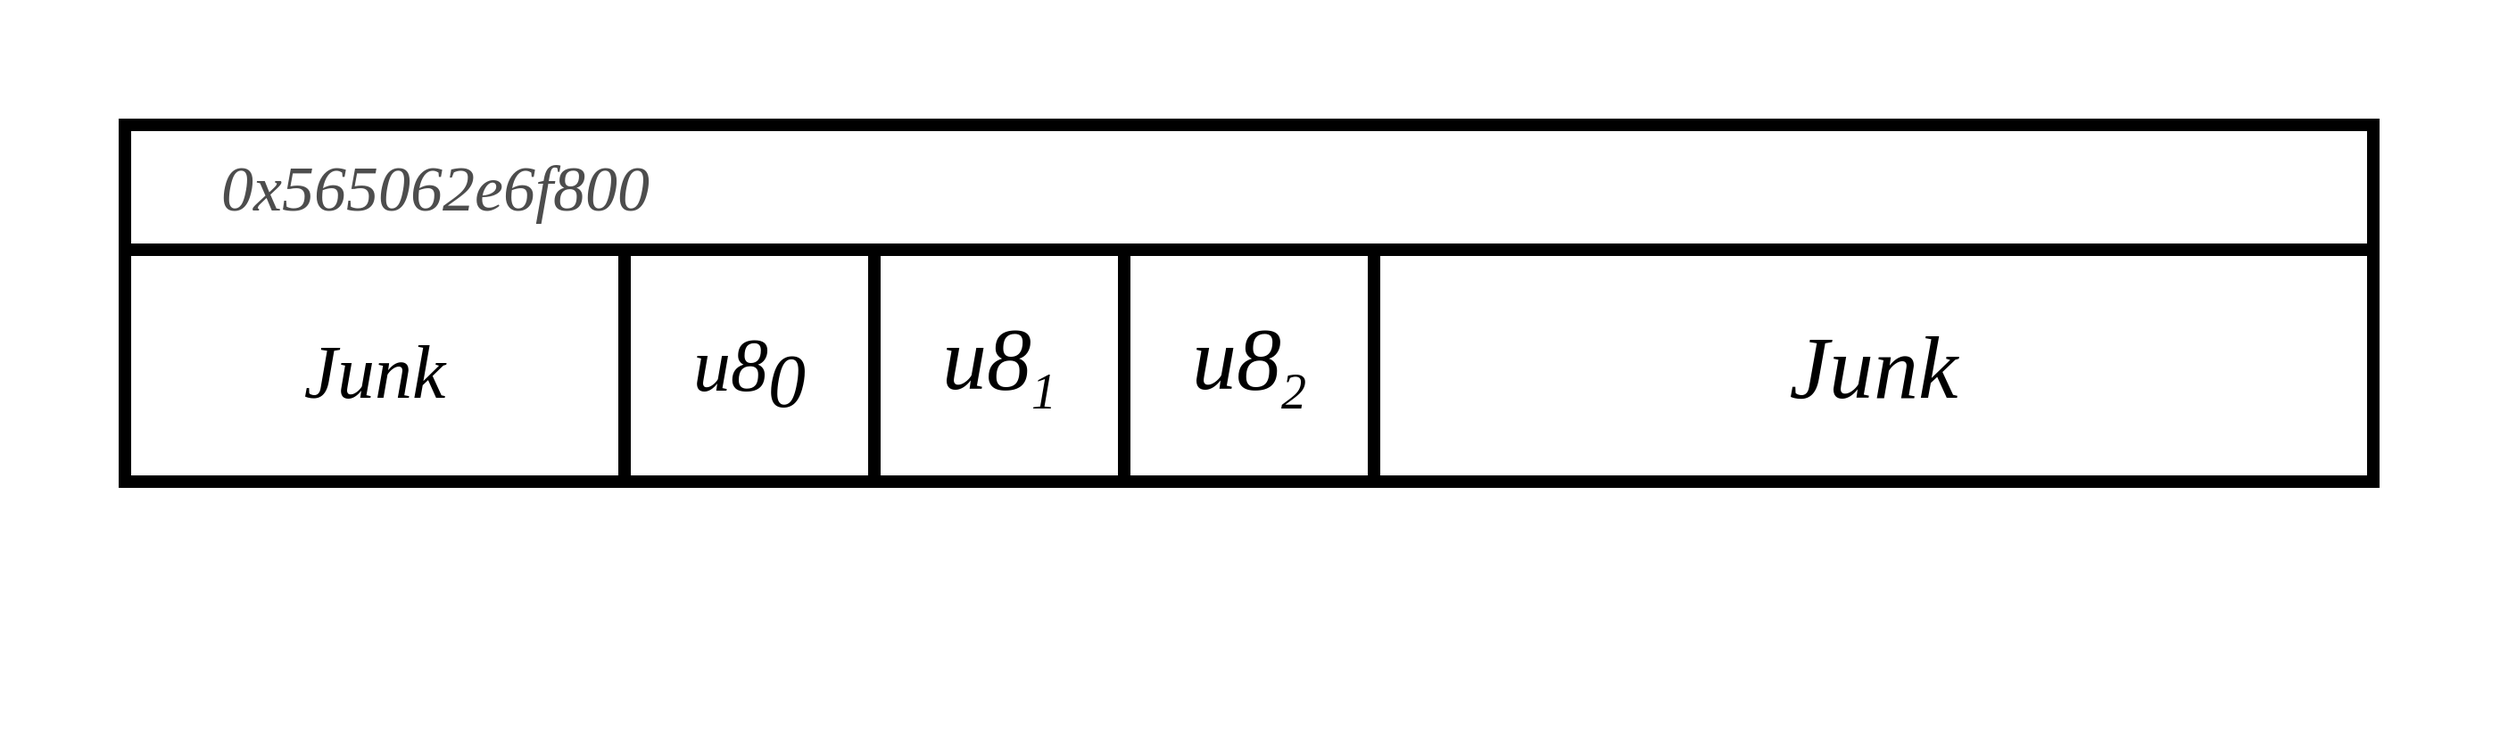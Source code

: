 <mxfile>
    <diagram id="Bm_NROk_n1h4VpcRFhIP" name="Page-4">
        <mxGraphModel dx="290" dy="650" grid="1" gridSize="35" guides="1" tooltips="1" connect="1" arrows="1" fold="1" page="1" pageScale="1" pageWidth="1540" pageHeight="560" background="#ffffff" math="0" shadow="0">
            <root>
                <mxCell id="0"/>
                <mxCell id="1" parent="0"/>
                <mxCell id="zDZjhmhKJS13hVG0JkSY-2" value="" style="shape=ext;double=1;rounded=0;whiteSpace=wrap;html=1;strokeColor=none;strokeWidth=2;fontFamily=Times New Roman;fontSize=48;fontColor=#000000;fillColor=#FFFFFF;labelBackgroundColor=none;" parent="1" vertex="1">
                    <mxGeometry x="70" y="70" width="1400" height="420" as="geometry"/>
                </mxCell>
                <mxCell id="t-RwPJ92_6B9RnDNpI1z-7" value="&lt;div style=&quot;line-height: 100%;&quot;&gt;&lt;i style=&quot;font-weight: normal; color: rgb(77, 77, 77); background-color: initial;&quot;&gt;&lt;font style=&quot;font-size: 36px;&quot;&gt;&amp;nbsp; &amp;nbsp; &amp;nbsp; 0x565062e6f800&lt;/font&gt;&lt;/i&gt;&lt;/div&gt;" style="shape=table;startSize=70;container=1;collapsible=0;childLayout=tableLayout;fontStyle=1;align=left;rounded=0;strokeColor=#000000;strokeWidth=7;fontFamily=Times New Roman;fontSize=12;fontColor=#000000;fillColor=#FFFFFF;html=1;spacing=0;spacingTop=8;" parent="1" vertex="1">
                    <mxGeometry x="140" y="140" width="1260" height="200" as="geometry"/>
                </mxCell>
                <mxCell id="t-RwPJ92_6B9RnDNpI1z-8" value="" style="shape=tableRow;horizontal=0;startSize=0;swimlaneHead=0;swimlaneBody=0;top=0;left=0;bottom=0;right=0;collapsible=0;dropTarget=0;fillColor=none;points=[[0,0.5],[1,0.5]];portConstraint=eastwest;rounded=0;strokeColor=#000000;strokeWidth=2;fontFamily=Times New Roman;fontSize=12;fontColor=#000000;html=1;" parent="t-RwPJ92_6B9RnDNpI1z-7" vertex="1">
                    <mxGeometry y="70" width="1260" height="130" as="geometry"/>
                </mxCell>
                <mxCell id="t-RwPJ92_6B9RnDNpI1z-9" value="&lt;i style=&quot;&quot;&gt;&lt;font style=&quot;font-size: 42px;&quot;&gt;Junk&lt;/font&gt;&lt;/i&gt;" style="shape=partialRectangle;html=1;whiteSpace=wrap;connectable=0;fillColor=none;top=0;left=0;bottom=0;right=0;overflow=visible;rounded=0;strokeColor=#000000;strokeWidth=2;fontFamily=Times New Roman;fontSize=50;fontColor=#000000;" parent="t-RwPJ92_6B9RnDNpI1z-8" vertex="1">
                    <mxGeometry width="280" height="130" as="geometry">
                        <mxRectangle width="280" height="130" as="alternateBounds"/>
                    </mxGeometry>
                </mxCell>
                <mxCell id="t-RwPJ92_6B9RnDNpI1z-10" value="&lt;i style=&quot;font-size: 42px;&quot;&gt;&lt;font style=&quot;font-size: 42px;&quot;&gt;&lt;span style=&quot;&quot;&gt;u8&lt;/span&gt;&lt;sub style=&quot;&quot;&gt;&lt;font style=&quot;font-size: 42px;&quot;&gt;0&lt;/font&gt;&lt;/sub&gt;&lt;/font&gt;&lt;/i&gt;" style="shape=partialRectangle;html=1;whiteSpace=wrap;connectable=0;fillColor=none;top=0;left=0;bottom=0;right=0;overflow=hidden;rounded=0;strokeColor=#000000;strokeWidth=2;fontFamily=Times New Roman;fontSize=50;fontColor=#000000;" parent="t-RwPJ92_6B9RnDNpI1z-8" vertex="1">
                    <mxGeometry x="280" width="140" height="130" as="geometry">
                        <mxRectangle width="140" height="130" as="alternateBounds"/>
                    </mxGeometry>
                </mxCell>
                <object label="&lt;i style=&quot;font-size: 50px;&quot;&gt;u8&lt;/i&gt;&lt;i style=&quot;&quot;&gt;&lt;sub style=&quot;&quot;&gt;&lt;font style=&quot;font-size: 28px;&quot;&gt;1&lt;/font&gt;&lt;/sub&gt;&lt;/i&gt;" id="t-RwPJ92_6B9RnDNpI1z-11">
                    <mxCell style="shape=partialRectangle;html=1;whiteSpace=wrap;connectable=0;fillColor=none;top=0;left=0;bottom=0;right=0;overflow=hidden;rounded=0;strokeColor=#000000;strokeWidth=2;fontFamily=Times New Roman;fontSize=50;fontColor=#000000;metaEdit=0;container=0;" parent="t-RwPJ92_6B9RnDNpI1z-8" vertex="1">
                        <mxGeometry x="420" width="140" height="130" as="geometry">
                            <mxRectangle width="140" height="130" as="alternateBounds"/>
                        </mxGeometry>
                    </mxCell>
                </object>
                <mxCell id="t-RwPJ92_6B9RnDNpI1z-12" value="&lt;i style=&quot;&quot;&gt;&lt;span style=&quot;font-size: 50px;&quot;&gt;u8&lt;/span&gt;&lt;sub style=&quot;&quot;&gt;&lt;font style=&quot;font-size: 28px;&quot;&gt;2&lt;/font&gt;&lt;/sub&gt;&lt;/i&gt;" style="shape=partialRectangle;html=1;whiteSpace=wrap;connectable=0;fillColor=none;top=0;left=0;bottom=0;right=0;overflow=visible;rounded=0;strokeColor=#000000;strokeWidth=2;fontFamily=Times New Roman;fontSize=50;fontColor=#000000;metaEdit=0;" parent="t-RwPJ92_6B9RnDNpI1z-8" vertex="1">
                    <mxGeometry x="560" width="140" height="130" as="geometry">
                        <mxRectangle width="140" height="130" as="alternateBounds"/>
                    </mxGeometry>
                </mxCell>
                <mxCell id="zDZjhmhKJS13hVG0JkSY-1" value="&lt;i style=&quot;font-size: 50px;&quot;&gt;Junk&lt;/i&gt;" style="shape=partialRectangle;html=1;whiteSpace=wrap;connectable=0;fillColor=none;top=0;left=0;bottom=0;right=0;overflow=width;rounded=0;strokeColor=#000000;strokeWidth=2;fontFamily=Times New Roman;fontSize=50;fontColor=#000000;metaEdit=0;" parent="t-RwPJ92_6B9RnDNpI1z-8" vertex="1">
                    <mxGeometry x="700" width="560" height="130" as="geometry">
                        <mxRectangle width="560" height="130" as="alternateBounds"/>
                    </mxGeometry>
                </mxCell>
            </root>
        </mxGraphModel>
    </diagram>
    <diagram id="l4dI5HHFgI8fvwGsgKrd" name="Page-2">
        <mxGraphModel dx="1420" dy="2029" grid="1" gridSize="10" guides="1" tooltips="1" connect="0" arrows="1" fold="1" page="1" pageScale="1" pageWidth="1200" pageHeight="600" background="#ffffff" math="0" shadow="0">
            <root>
                <mxCell id="0"/>
                <mxCell id="1" parent="0"/>
                <mxCell id="snHU3onCl2AF6dF9s7bu-10" value="" style="rounded=0;whiteSpace=wrap;html=1;strokeColor=none;strokeWidth=2;fontFamily=Helvetica;fontSize=30;fontColor=#000000;fillColor=#FFFFFF;" vertex="1" parent="1">
                    <mxGeometry x="50" y="-575" width="1100" height="550" as="geometry"/>
                </mxCell>
                <mxCell id="snHU3onCl2AF6dF9s7bu-1" value="" style="rounded=0;whiteSpace=wrap;html=1;strokeColor=#000000;strokeWidth=4;fontFamily=Times New Roman;fontSize=8;fontColor=#000000;fillColor=#FFFFFF;" vertex="1" parent="1">
                    <mxGeometry x="168.966" y="-460" width="620.69" height="68.984" as="geometry"/>
                </mxCell>
                <mxCell id="snHU3onCl2AF6dF9s7bu-2" value="" style="rounded=0;whiteSpace=wrap;html=1;strokeColor=#000000;strokeWidth=4;fontFamily=Times New Roman;fontSize=8;fontColor=#000000;fillColor=#FFFFFF;" vertex="1" parent="1">
                    <mxGeometry x="168.966" y="-184.064" width="620.69" height="68.984" as="geometry"/>
                </mxCell>
                <mxCell id="snHU3onCl2AF6dF9s7bu-3" value="`" style="rounded=0;whiteSpace=wrap;html=1;strokeColor=#666666;strokeWidth=6;fontFamily=Times New Roman;fontSize=8;fontColor=#000000;fillColor=none;" vertex="1" parent="1">
                    <mxGeometry x="100" y="-460" width="758.621" height="344.92" as="geometry"/>
                </mxCell>
                <mxCell id="snHU3onCl2AF6dF9s7bu-4" value="&lt;font color=&quot;#999999&quot; style=&quot;font-size: 30px;&quot;&gt;Evicted Bytes:11010101101001010100001011...&lt;/font&gt;" style="rounded=0;whiteSpace=wrap;html=1;strokeColor=#000000;strokeWidth=4;fontFamily=Times New Roman;fontSize=8;fontColor=#000000;fillColor=#FFFFFF;dashed=1;opacity=50;" vertex="1" parent="1">
                    <mxGeometry x="168.966" y="-356.524" width="620.69" height="137.968" as="geometry"/>
                </mxCell>
                <mxCell id="snHU3onCl2AF6dF9s7bu-5" style="edgeStyle=none;shape=connector;rounded=1;html=1;exitX=1;exitY=1;exitDx=0;exitDy=0;entryX=1;entryY=1;entryDx=0;entryDy=0;labelBackgroundColor=default;strokeColor=#000000;fontFamily=Times New Roman;fontSize=8;fontColor=#000000;endArrow=classic;endFill=1;startSize=9;endSize=8;strokeWidth=4;" edge="1" parent="1" source="snHU3onCl2AF6dF9s7bu-8" target="snHU3onCl2AF6dF9s7bu-4">
                    <mxGeometry relative="1" as="geometry"/>
                </mxCell>
                <mxCell id="snHU3onCl2AF6dF9s7bu-6" style="edgeStyle=none;shape=connector;rounded=1;html=1;entryX=0;entryY=1;entryDx=0;entryDy=0;labelBackgroundColor=default;strokeColor=#000000;fontFamily=Times New Roman;fontSize=8;fontColor=#000000;endArrow=classic;endFill=1;startSize=9;endSize=8;strokeWidth=4;" edge="1" parent="1" source="snHU3onCl2AF6dF9s7bu-8" target="snHU3onCl2AF6dF9s7bu-4">
                    <mxGeometry relative="1" as="geometry"/>
                </mxCell>
                <mxCell id="snHU3onCl2AF6dF9s7bu-7" style="edgeStyle=none;shape=connector;rounded=1;html=1;exitX=0;exitY=0;exitDx=0;exitDy=0;entryX=0;entryY=0;entryDx=0;entryDy=0;labelBackgroundColor=default;strokeColor=#000000;fontFamily=Times New Roman;fontSize=8;fontColor=#000000;endArrow=classic;endFill=1;startSize=9;endSize=8;strokeWidth=4;" edge="1" parent="1" source="snHU3onCl2AF6dF9s7bu-8" target="snHU3onCl2AF6dF9s7bu-4">
                    <mxGeometry relative="1" as="geometry"/>
                </mxCell>
                <mxCell id="snHU3onCl2AF6dF9s7bu-8" value="&lt;font style=&quot;font-size: 30px;&quot;&gt;&lt;font style=&quot;font-size: 30px;&quot;&gt;New Bytes: 10010101101101010011010101011.&lt;/font&gt;..&lt;/font&gt;" style="rounded=0;whiteSpace=wrap;html=1;strokeColor=#000000;strokeWidth=8;fontFamily=Times New Roman;fontSize=8;fontColor=#000000;fillColor=#FFFFFF;" vertex="1" parent="1">
                    <mxGeometry x="479.31" y="-425.508" width="620.69" height="137.968" as="geometry"/>
                </mxCell>
            </root>
        </mxGraphModel>
    </diagram>
    <diagram id="QnjCxXwogCqr9ksIJFGe" name="Page-1">
        <mxGraphModel grid="0" page="1" gridSize="10" guides="1" tooltips="1" connect="1" arrows="1" fold="1" pageScale="1" pageWidth="1100" pageHeight="850" background="#ffffff" math="0" shadow="0">
            <root>
                <mxCell id="0"/>
                <mxCell id="1" parent="0"/>
                <mxCell id="hB9CigN3_7l0mtME7oPs-146" value="" style="rounded=0;whiteSpace=wrap;html=1;fillColor=#FFFFFF;strokeWidth=1;strokeColor=none;fontFamily=Times New Roman;" vertex="1" parent="1">
                    <mxGeometry x="144" y="90" width="396" height="220" as="geometry"/>
                </mxCell>
                <mxCell id="135" value="" style="rounded=0;whiteSpace=wrap;html=1;strokeColor=#000000;strokeWidth=1;fontFamily=Times New Roman;fontSize=8;fontColor=#000000;fillColor=#FFFFFF;" vertex="1" parent="1">
                    <mxGeometry x="770" y="170" width="180" height="20" as="geometry"/>
                </mxCell>
                <mxCell id="137" value="" style="rounded=0;whiteSpace=wrap;html=1;strokeColor=#000000;strokeWidth=1;fontFamily=Times New Roman;fontSize=8;fontColor=#000000;fillColor=#FFFFFF;" vertex="1" parent="1">
                    <mxGeometry x="770" y="250" width="180" height="20" as="geometry"/>
                </mxCell>
                <mxCell id="134" value="`" style="rounded=0;whiteSpace=wrap;html=1;strokeColor=#666666;strokeWidth=3;fontFamily=Times New Roman;fontSize=8;fontColor=#000000;fillColor=none;" vertex="1" parent="1">
                    <mxGeometry x="750" y="170" width="220" height="100" as="geometry"/>
                </mxCell>
                <mxCell id="11" value="" style="rounded=0;whiteSpace=wrap;html=1;fillColor=#FFFFFF;strokeWidth=2;strokeColor=#000000;fontFamily=Times New Roman;" vertex="1" parent="1">
                    <mxGeometry x="190" y="110" width="310" height="180" as="geometry"/>
                </mxCell>
                <mxCell id="4" value="&lt;font color=&quot;#000000&quot;&gt;10010101101101010101010101011010101011011...&lt;/font&gt;" style="rounded=0;whiteSpace=wrap;html=1;fillColor=#FFFFFF;strokeWidth=1;strokeColor=#000000;fontFamily=Times New Roman;" vertex="1" parent="1">
                    <mxGeometry x="195" y="200" width="280" height="40" as="geometry"/>
                </mxCell>
                <mxCell id="7" value="" style="edgeStyle=none;html=1;fontColor=#000000;fontFamily=Times New Roman;" edge="1" parent="1" source="6" target="4">
                    <mxGeometry relative="1" as="geometry"/>
                </mxCell>
                <mxCell id="8" style="edgeStyle=none;html=1;fontColor=#000000;strokeColor=#000000;endArrow=baseDash;endFill=0;fontFamily=Times New Roman;" edge="1" parent="1" source="6">
                    <mxGeometry relative="1" as="geometry">
                        <mxPoint x="495" y="275" as="targetPoint"/>
                    </mxGeometry>
                </mxCell>
                <mxCell id="10" style="edgeStyle=none;shape=connector;rounded=1;html=1;labelBackgroundColor=default;strokeColor=#000000;fontFamily=Times New Roman;fontSize=12;fontColor=default;endArrow=baseDash;endFill=0;" edge="1" parent="1" source="6">
                    <mxGeometry relative="1" as="geometry">
                        <mxPoint x="215.0" y="275" as="targetPoint"/>
                    </mxGeometry>
                </mxCell>
                <mxCell id="6" value="&lt;font color=&quot;#000000&quot;&gt;64 Bytes&lt;br&gt;&lt;/font&gt;" style="text;html=1;strokeColor=none;fillColor=none;align=center;verticalAlign=middle;whiteSpace=wrap;rounded=0;strokeWidth=2;fontFamily=Times New Roman;" vertex="1" parent="1">
                    <mxGeometry x="322.5" y="260" width="65" height="30" as="geometry"/>
                </mxCell>
                <mxCell id="12" value="&lt;font color=&quot;#000000&quot;&gt;10010101101101010101010101011010101011011...&lt;/font&gt;" style="rounded=0;whiteSpace=wrap;html=1;fillColor=#FFFFFF;strokeWidth=1;strokeColor=#000000;fontFamily=Times New Roman;" vertex="1" parent="1">
                    <mxGeometry x="205" y="210" width="280" height="40" as="geometry"/>
                </mxCell>
                <mxCell id="13" value="&lt;font color=&quot;#000000&quot;&gt;10010101101101010101010101011010101011011...&lt;/font&gt;" style="rounded=0;whiteSpace=wrap;html=1;fillColor=#FFFFFF;strokeWidth=2;strokeColor=#000000;fontFamily=Times New Roman;" vertex="1" parent="1">
                    <mxGeometry x="215" y="220" width="280" height="40" as="geometry"/>
                </mxCell>
                <mxCell id="14" value="&lt;font color=&quot;#000000&quot;&gt;10010101101101010101010101011010101011011...&lt;/font&gt;" style="rounded=0;whiteSpace=wrap;html=1;fillColor=#FFFFFF;strokeWidth=1;strokeColor=#000000;fontFamily=Times New Roman;" vertex="1" parent="1">
                    <mxGeometry x="195" y="155" width="280" height="40" as="geometry"/>
                </mxCell>
                <mxCell id="15" value="&lt;font color=&quot;#000000&quot;&gt;10010101101101010101010101011010101011011...&lt;/font&gt;" style="rounded=0;whiteSpace=wrap;html=1;fillColor=#FFFFFF;strokeWidth=1;strokeColor=#000000;fontFamily=Times New Roman;" vertex="1" parent="1">
                    <mxGeometry x="205" y="165" width="280" height="40" as="geometry"/>
                </mxCell>
                <mxCell id="16" value="&lt;font color=&quot;#000000&quot;&gt;11010101101010101010111010101010100001011...&lt;/font&gt;" style="rounded=0;whiteSpace=wrap;html=1;fillColor=#FFFFFF;strokeWidth=2;strokeColor=#000000;fontFamily=Times New Roman;" vertex="1" parent="1">
                    <mxGeometry x="215" y="175" width="280" height="40" as="geometry"/>
                </mxCell>
                <mxCell id="20" value="&lt;font color=&quot;#000000&quot;&gt;10010101101101010101010101011010101011011...&lt;/font&gt;" style="rounded=0;whiteSpace=wrap;html=1;fillColor=#FFFFFF;strokeWidth=1;strokeColor=#000000;fontFamily=Times New Roman;" vertex="1" parent="1">
                    <mxGeometry x="195" y="112" width="280" height="40" as="geometry"/>
                </mxCell>
                <mxCell id="21" value="&lt;font color=&quot;#000000&quot;&gt;10010101101101010101010101011010101011011...&lt;/font&gt;" style="rounded=0;whiteSpace=wrap;html=1;fillColor=#FFFFFF;strokeWidth=1;strokeColor=#000000;fontFamily=Times New Roman;" vertex="1" parent="1">
                    <mxGeometry x="205" y="122" width="280" height="40" as="geometry"/>
                </mxCell>
                <mxCell id="22" value="&lt;font color=&quot;#000000&quot;&gt;10010101101101010101010101011010101011011...&lt;/font&gt;" style="rounded=0;whiteSpace=wrap;html=1;fillColor=#FFFFFF;strokeWidth=2;strokeColor=#000000;fontFamily=Times New Roman;" vertex="1" parent="1">
                    <mxGeometry x="215" y="132" width="280" height="40" as="geometry"/>
                </mxCell>
                <mxCell id="17" value="&lt;font size=&quot;1&quot; color=&quot;#000000&quot;&gt;&lt;span style=&quot;font-size: 14px;&quot;&gt;64KB Cache&amp;nbsp;&lt;/span&gt;&lt;/font&gt;" style="rounded=0;whiteSpace=wrap;html=1;fillColor=#FFFFFF;strokeWidth=1;strokeColor=none;fontFamily=Times New Roman;" vertex="1" parent="1">
                    <mxGeometry x="180" y="107" width="330" height="25" as="geometry"/>
                </mxCell>
                <mxCell id="18" value="" style="endArrow=none;html=1;rounded=1;labelBackgroundColor=default;strokeColor=#000000;fontFamily=Times New Roman;fontSize=12;fontColor=#000000;shape=connector;strokeWidth=2;endSize=8;startSize=9;targetPerimeterSpacing=7;sourcePerimeterSpacing=7;" edge="1" parent="1">
                    <mxGeometry width="50" height="50" relative="1" as="geometry">
                        <mxPoint x="190" y="133" as="sourcePoint"/>
                        <mxPoint x="500" y="133" as="targetPoint"/>
                    </mxGeometry>
                </mxCell>
                <mxCell id="31" style="edgeStyle=none;shape=connector;rounded=1;html=1;labelBackgroundColor=default;strokeColor=#000000;fontFamily=Times New Roman;fontSize=12;fontColor=#000000;endArrow=baseDash;endFill=0;startSize=9;endSize=8;" edge="1" parent="1" source="26">
                    <mxGeometry relative="1" as="geometry">
                        <mxPoint x="175" y="133" as="targetPoint"/>
                    </mxGeometry>
                </mxCell>
                <mxCell id="32" style="edgeStyle=none;shape=connector;rounded=1;html=1;labelBackgroundColor=default;strokeColor=#000000;fontFamily=Times New Roman;fontSize=12;fontColor=#000000;endArrow=baseDash;endFill=0;startSize=9;endSize=8;" edge="1" parent="1" source="26">
                    <mxGeometry relative="1" as="geometry">
                        <mxPoint x="174.5" y="290.0" as="targetPoint"/>
                    </mxGeometry>
                </mxCell>
                <mxCell id="26" value="&lt;font color=&quot;#000000&quot;&gt;1024 Cache Lines&lt;br&gt;&lt;/font&gt;" style="text;html=1;strokeColor=none;fillColor=none;align=center;verticalAlign=middle;whiteSpace=wrap;rounded=0;strokeWidth=2;rotation=-90;fontFamily=Times New Roman;" vertex="1" parent="1">
                    <mxGeometry x="123" y="196" width="103" height="30" as="geometry"/>
                </mxCell>
                <mxCell id="47" value="Cache Line" style="shape=table;startSize=30;container=1;collapsible=0;childLayout=tableLayout;fontStyle=1;align=center;rounded=0;strokeColor=#000000;strokeWidth=2;fontFamily=Times New Roman;fontSize=12;fontColor=#000000;fillColor=#FFFFFF;html=1;" vertex="1" parent="1">
                    <mxGeometry x="210" y="370" width="270" height="70" as="geometry"/>
                </mxCell>
                <mxCell id="48" value="" style="shape=tableRow;horizontal=0;startSize=0;swimlaneHead=0;swimlaneBody=0;top=0;left=0;bottom=0;right=0;collapsible=0;dropTarget=0;fillColor=none;points=[[0,0.5],[1,0.5]];portConstraint=eastwest;rounded=0;strokeColor=#000000;strokeWidth=2;fontFamily=Times New Roman;fontSize=12;fontColor=#000000;html=1;" vertex="1" parent="47">
                    <mxGeometry y="30" width="270" height="40" as="geometry"/>
                </mxCell>
                <mxCell id="49" value="&lt;i style=&quot;&quot;&gt;&lt;font style=&quot;font-size: 10px;&quot;&gt;u8&lt;/font&gt;&lt;span style=&quot;font-size: 8px;&quot;&gt;&lt;sub style=&quot;&quot;&gt;0&amp;nbsp;&lt;/sub&gt;&lt;/span&gt;&lt;/i&gt;" style="shape=partialRectangle;html=1;whiteSpace=wrap;connectable=0;fillColor=none;top=0;left=0;bottom=0;right=0;overflow=hidden;rounded=0;strokeColor=#000000;strokeWidth=2;fontFamily=Times New Roman;fontSize=10;fontColor=#000000;" vertex="1" parent="48">
                    <mxGeometry width="30" height="40" as="geometry">
                        <mxRectangle width="30" height="40" as="alternateBounds"/>
                    </mxGeometry>
                </mxCell>
                <mxCell id="50" value="&lt;i style=&quot;&quot;&gt;&lt;font style=&quot;font-size: 10px;&quot;&gt;u8&lt;/font&gt;&lt;sub style=&quot;font-size: 8px;&quot;&gt;1&amp;nbsp;&lt;/sub&gt;&lt;/i&gt;" style="shape=partialRectangle;html=1;whiteSpace=wrap;connectable=0;fillColor=none;top=0;left=0;bottom=0;right=0;overflow=hidden;rounded=0;strokeColor=#000000;strokeWidth=2;fontFamily=Times New Roman;fontSize=10;fontColor=#000000;" vertex="1" parent="48">
                    <mxGeometry x="30" width="30" height="40" as="geometry">
                        <mxRectangle width="30" height="40" as="alternateBounds"/>
                    </mxGeometry>
                </mxCell>
                <mxCell id="51" value="&lt;i&gt;u8&lt;sub&gt;&lt;font style=&quot;font-size: 8px;&quot;&gt;2&amp;nbsp;&lt;/font&gt;&lt;/sub&gt;&lt;/i&gt;" style="shape=partialRectangle;html=1;whiteSpace=wrap;connectable=0;fillColor=none;top=0;left=0;bottom=0;right=0;overflow=hidden;rounded=0;strokeColor=#000000;strokeWidth=2;fontFamily=Times New Roman;fontSize=10;fontColor=#000000;metaEdit=0;" vertex="1" parent="48">
                    <mxGeometry x="60" width="30" height="40" as="geometry">
                        <mxRectangle width="30" height="40" as="alternateBounds"/>
                    </mxGeometry>
                </mxCell>
                <mxCell id="60" value="..." style="shape=partialRectangle;html=1;whiteSpace=wrap;connectable=0;fillColor=none;top=0;left=0;bottom=0;right=0;overflow=hidden;rounded=0;strokeColor=#000000;strokeWidth=2;fontFamily=Times New Roman;fontSize=10;fontColor=#000000;metaEdit=0;" vertex="1" parent="48">
                    <mxGeometry x="90" width="90" height="40" as="geometry">
                        <mxRectangle width="90" height="40" as="alternateBounds"/>
                    </mxGeometry>
                </mxCell>
                <mxCell id="63" value="&lt;i&gt;u8&lt;sub&gt;&lt;font style=&quot;font-size: 8px;&quot;&gt;61&lt;/font&gt;&lt;/sub&gt;&lt;/i&gt;" style="shape=partialRectangle;html=1;whiteSpace=wrap;connectable=0;fillColor=none;top=0;left=0;bottom=0;right=0;overflow=hidden;rounded=0;strokeColor=#000000;strokeWidth=2;fontFamily=Times New Roman;fontSize=10;fontColor=#000000;metaEdit=0;" vertex="1" parent="48">
                    <mxGeometry x="180" width="30" height="40" as="geometry">
                        <mxRectangle width="30" height="40" as="alternateBounds"/>
                    </mxGeometry>
                </mxCell>
                <mxCell id="66" value="&lt;i&gt;u8&lt;sub&gt;&lt;font style=&quot;font-size: 8px;&quot;&gt;62&lt;/font&gt;&lt;/sub&gt;&lt;/i&gt;" style="shape=partialRectangle;html=1;whiteSpace=wrap;connectable=0;fillColor=none;top=0;left=0;bottom=0;right=0;overflow=hidden;rounded=0;strokeColor=#000000;strokeWidth=2;fontFamily=Times New Roman;fontSize=10;fontColor=#000000;metaEdit=0;" vertex="1" parent="48">
                    <mxGeometry x="210" width="30" height="40" as="geometry">
                        <mxRectangle width="30" height="40" as="alternateBounds"/>
                    </mxGeometry>
                </mxCell>
                <mxCell id="69" value="&lt;i&gt;u8&lt;sub&gt;&lt;font style=&quot;font-size: 8px;&quot;&gt;63&lt;/font&gt;&lt;/sub&gt;&lt;/i&gt;" style="shape=partialRectangle;html=1;whiteSpace=wrap;connectable=0;fillColor=none;top=0;left=0;bottom=0;right=0;overflow=hidden;rounded=0;strokeColor=#000000;strokeWidth=2;fontFamily=Times New Roman;fontSize=10;fontColor=#000000;metaEdit=0;" vertex="1" parent="48">
                    <mxGeometry x="240" width="30" height="40" as="geometry">
                        <mxRectangle width="30" height="40" as="alternateBounds"/>
                    </mxGeometry>
                </mxCell>
                <mxCell id="94" value="Cache Line" style="shape=table;startSize=30;container=1;collapsible=0;childLayout=tableLayout;fontStyle=1;align=center;rounded=0;strokeColor=#000000;strokeWidth=2;fontFamily=Times New Roman;fontSize=12;fontColor=#000000;fillColor=#FFFFFF;html=1;" vertex="1" parent="1">
                    <mxGeometry x="210" y="450" width="270" height="70" as="geometry"/>
                </mxCell>
                <mxCell id="95" value="" style="shape=tableRow;horizontal=0;startSize=0;swimlaneHead=0;swimlaneBody=0;top=0;left=0;bottom=0;right=0;collapsible=0;dropTarget=0;fillColor=none;points=[[0,0.5],[1,0.5]];portConstraint=eastwest;rounded=0;strokeColor=#000000;strokeWidth=2;fontFamily=Times New Roman;fontSize=12;fontColor=#000000;html=1;" vertex="1" parent="94">
                    <mxGeometry y="30" width="270" height="40" as="geometry"/>
                </mxCell>
                <mxCell id="96" value="&lt;i&gt;u8&lt;/i&gt;" style="shape=partialRectangle;html=1;whiteSpace=wrap;connectable=0;fillColor=none;top=0;left=0;bottom=0;right=0;overflow=hidden;rounded=0;strokeColor=#000000;strokeWidth=2;fontFamily=Times New Roman;fontSize=10;fontColor=#000000;" vertex="1" parent="95">
                    <mxGeometry width="30" height="40" as="geometry">
                        <mxRectangle width="30" height="40" as="alternateBounds"/>
                    </mxGeometry>
                </mxCell>
                <mxCell id="97" value="&lt;i style=&quot;&quot;&gt;&lt;font style=&quot;font-size: 10px;&quot;&gt;u8&lt;/font&gt;&lt;/i&gt;" style="shape=partialRectangle;html=1;whiteSpace=wrap;connectable=0;fillColor=none;top=0;left=0;bottom=0;right=0;overflow=hidden;rounded=0;strokeColor=#000000;strokeWidth=2;fontFamily=Times New Roman;fontSize=10;fontColor=#000000;" vertex="1" parent="95">
                    <mxGeometry x="30" width="30" height="40" as="geometry">
                        <mxRectangle width="30" height="40" as="alternateBounds"/>
                    </mxGeometry>
                </mxCell>
                <object label="u16" id="98">
                    <mxCell style="shape=partialRectangle;html=1;whiteSpace=wrap;connectable=0;fillColor=none;top=0;left=0;bottom=0;right=0;overflow=hidden;rounded=0;strokeColor=#000000;strokeWidth=2;fontFamily=Times New Roman;fontSize=10;fontColor=#000000;metaEdit=0;container=0;" vertex="1" parent="95">
                        <mxGeometry x="60" width="60" height="40" as="geometry">
                            <mxRectangle width="60" height="40" as="alternateBounds"/>
                        </mxGeometry>
                    </mxCell>
                </object>
                <mxCell id="99" value="Junk" style="shape=partialRectangle;html=1;whiteSpace=wrap;connectable=0;fillColor=none;top=0;left=0;bottom=0;right=0;overflow=hidden;rounded=0;strokeColor=#000000;strokeWidth=2;fontFamily=Times New Roman;fontSize=10;fontColor=#000000;metaEdit=0;" vertex="1" parent="95">
                    <mxGeometry x="120" width="150" height="40" as="geometry">
                        <mxRectangle width="150" height="40" as="alternateBounds"/>
                    </mxGeometry>
                </mxCell>
                <mxCell id="136" value="&lt;font color=&quot;#999999&quot; style=&quot;font-size: 8px;&quot;&gt;Evicted Bytes:11010101101001010100001011...&lt;/font&gt;" style="rounded=0;whiteSpace=wrap;html=1;strokeColor=#000000;strokeWidth=1;fontFamily=Times New Roman;fontSize=8;fontColor=#000000;fillColor=#FFFFFF;dashed=1;opacity=50;" vertex="1" parent="1">
                    <mxGeometry x="770" y="200" width="180" height="40" as="geometry"/>
                </mxCell>
                <mxCell id="146" style="edgeStyle=none;shape=connector;rounded=1;html=1;exitX=1;exitY=1;exitDx=0;exitDy=0;entryX=1;entryY=1;entryDx=0;entryDy=0;labelBackgroundColor=default;strokeColor=#000000;fontFamily=Times New Roman;fontSize=8;fontColor=#000000;endArrow=classic;endFill=1;startSize=9;endSize=8;strokeWidth=2;" edge="1" parent="1" source="138" target="136">
                    <mxGeometry relative="1" as="geometry"/>
                </mxCell>
                <mxCell id="139" style="edgeStyle=none;shape=connector;rounded=1;html=1;entryX=0;entryY=1;entryDx=0;entryDy=0;labelBackgroundColor=default;strokeColor=#000000;fontFamily=Times New Roman;fontSize=8;fontColor=#000000;endArrow=classic;endFill=1;startSize=9;endSize=8;strokeWidth=2;" edge="1" parent="1" source="138" target="136">
                    <mxGeometry relative="1" as="geometry"/>
                </mxCell>
                <mxCell id="140" style="edgeStyle=none;shape=connector;rounded=1;html=1;exitX=0;exitY=0;exitDx=0;exitDy=0;entryX=0;entryY=0;entryDx=0;entryDy=0;labelBackgroundColor=default;strokeColor=#000000;fontFamily=Times New Roman;fontSize=8;fontColor=#000000;endArrow=classic;endFill=1;startSize=9;endSize=8;strokeWidth=2;" edge="1" parent="1" source="138" target="136">
                    <mxGeometry relative="1" as="geometry"/>
                </mxCell>
                <mxCell id="138" value="&lt;font style=&quot;font-size: 8px;&quot;&gt;&lt;font style=&quot;font-size: 8px;&quot;&gt;New Bytes: 10010101101101010011010101011.&lt;/font&gt;..&lt;/font&gt;" style="rounded=0;whiteSpace=wrap;html=1;strokeColor=#000000;strokeWidth=3;fontFamily=Times New Roman;fontSize=8;fontColor=#000000;fillColor=#FFFFFF;" vertex="1" parent="1">
                    <mxGeometry x="860" y="180" width="180" height="40" as="geometry"/>
                </mxCell>
                <mxCell id="JQH4aRsgpqzWcCtsRt0n-146" value="Cache Line" style="shape=table;startSize=30;container=1;collapsible=0;childLayout=tableLayout;fontStyle=1;align=center;rounded=0;strokeColor=#000000;strokeWidth=2;fontFamily=Times New Roman;fontSize=12;fontColor=#000000;fillColor=#FFFFFF;html=1;" vertex="1" parent="1">
                    <mxGeometry x="210" y="526" width="270" height="70" as="geometry"/>
                </mxCell>
                <mxCell id="JQH4aRsgpqzWcCtsRt0n-147" value="" style="shape=tableRow;horizontal=0;startSize=0;swimlaneHead=0;swimlaneBody=0;top=0;left=0;bottom=0;right=0;collapsible=0;dropTarget=0;fillColor=none;points=[[0,0.5],[1,0.5]];portConstraint=eastwest;rounded=0;strokeColor=#000000;strokeWidth=2;fontFamily=Times New Roman;fontSize=12;fontColor=#000000;html=1;" vertex="1" parent="JQH4aRsgpqzWcCtsRt0n-146">
                    <mxGeometry y="30" width="270" height="40" as="geometry"/>
                </mxCell>
                <mxCell id="JQH4aRsgpqzWcCtsRt0n-148" value="&lt;i&gt;u8&lt;/i&gt;" style="shape=partialRectangle;html=1;whiteSpace=wrap;connectable=0;fillColor=none;top=0;left=0;bottom=0;right=0;overflow=hidden;rounded=0;strokeColor=#000000;strokeWidth=2;fontFamily=Times New Roman;fontSize=10;fontColor=#000000;" vertex="1" parent="JQH4aRsgpqzWcCtsRt0n-147">
                    <mxGeometry width="30" height="40" as="geometry">
                        <mxRectangle width="30" height="40" as="alternateBounds"/>
                    </mxGeometry>
                </mxCell>
                <mxCell id="JQH4aRsgpqzWcCtsRt0n-149" value="&lt;i style=&quot;&quot;&gt;&lt;font style=&quot;font-size: 10px;&quot;&gt;u8&lt;/font&gt;&lt;/i&gt;" style="shape=partialRectangle;html=1;whiteSpace=wrap;connectable=0;fillColor=none;top=0;left=0;bottom=0;right=0;overflow=hidden;rounded=0;strokeColor=#000000;strokeWidth=2;fontFamily=Times New Roman;fontSize=10;fontColor=#000000;" vertex="1" parent="JQH4aRsgpqzWcCtsRt0n-147">
                    <mxGeometry x="30" width="30" height="40" as="geometry">
                        <mxRectangle width="30" height="40" as="alternateBounds"/>
                    </mxGeometry>
                </mxCell>
                <object label="u16" id="JQH4aRsgpqzWcCtsRt0n-150">
                    <mxCell style="shape=partialRectangle;html=1;whiteSpace=wrap;connectable=0;fillColor=none;top=0;left=0;bottom=0;right=0;overflow=hidden;rounded=0;strokeColor=#000000;strokeWidth=2;fontFamily=Times New Roman;fontSize=10;fontColor=#000000;metaEdit=0;container=0;" vertex="1" parent="JQH4aRsgpqzWcCtsRt0n-147">
                        <mxGeometry x="60" width="60" height="40" as="geometry">
                            <mxRectangle width="60" height="40" as="alternateBounds"/>
                        </mxGeometry>
                    </mxCell>
                </object>
                <mxCell id="JQH4aRsgpqzWcCtsRt0n-151" value="Junk" style="shape=partialRectangle;html=1;whiteSpace=wrap;connectable=0;fillColor=none;top=0;left=0;bottom=0;right=0;overflow=hidden;rounded=0;strokeColor=#000000;strokeWidth=2;fontFamily=Times New Roman;fontSize=10;fontColor=#000000;metaEdit=0;" vertex="1" parent="JQH4aRsgpqzWcCtsRt0n-147">
                    <mxGeometry x="120" width="150" height="40" as="geometry">
                        <mxRectangle width="150" height="40" as="alternateBounds"/>
                    </mxGeometry>
                </mxCell>
            </root>
        </mxGraphModel>
    </diagram>
    <diagram id="yU-WzezjvICYiJ3aUXCU" name="Page-3">
        <mxGraphModel dx="1323" dy="526" grid="0" gridSize="10" guides="1" tooltips="1" connect="1" arrows="1" fold="1" page="1" pageScale="1" pageWidth="800" pageHeight="400" background="#ffffff" math="0" shadow="0">
            <root>
                <mxCell id="0"/>
                <mxCell id="1" parent="0"/>
                <mxCell id="83KAl1gWmFsHe2OmaOjt-5" value="" style="edgeStyle=none;html=1;labelBorderColor=default;strokeWidth=2;fontFamily=Helvetica;fontSize=21;fontColor=#000000;endSize=5;startSize=1;strokeColor=#000000;" edge="1" parent="1" source="83KAl1gWmFsHe2OmaOjt-3" target="83KAl1gWmFsHe2OmaOjt-4">
                    <mxGeometry relative="1" as="geometry"/>
                </mxCell>
                <mxCell id="83KAl1gWmFsHe2OmaOjt-3" value="&lt;p style=&quot;line-height: 100%;&quot;&gt;S3&lt;/p&gt;" style="rounded=0;whiteSpace=wrap;html=1;strokeColor=#000000;strokeWidth=2;fontSize=21;fontColor=#000000;fillColor=#FFFFFF;" vertex="1" parent="1">
                    <mxGeometry x="28" y="10" width="50" height="50" as="geometry"/>
                </mxCell>
                <mxCell id="83KAl1gWmFsHe2OmaOjt-7" value="" style="edgeStyle=none;html=1;labelBorderColor=default;strokeWidth=2;fontFamily=Helvetica;fontSize=21;fontColor=#000000;endSize=5;startSize=1;strokeColor=#000000;" edge="1" parent="1" source="83KAl1gWmFsHe2OmaOjt-4" target="83KAl1gWmFsHe2OmaOjt-6">
                    <mxGeometry relative="1" as="geometry"/>
                </mxCell>
                <mxCell id="83KAl1gWmFsHe2OmaOjt-4" value="&lt;p style=&quot;line-height: 100%;&quot;&gt;Kinesis&lt;/p&gt;" style="rounded=0;whiteSpace=wrap;html=1;strokeColor=#000000;strokeWidth=2;fontSize=21;fontColor=#000000;fillColor=#FFFFFF;" vertex="1" parent="1">
                    <mxGeometry x="158" y="10" width="100" height="50" as="geometry"/>
                </mxCell>
                <mxCell id="83KAl1gWmFsHe2OmaOjt-9" value="" style="edgeStyle=none;html=1;labelBorderColor=default;strokeWidth=2;fontFamily=Helvetica;fontSize=21;fontColor=#000000;endSize=5;startSize=1;strokeColor=#000000;" edge="1" parent="1" source="83KAl1gWmFsHe2OmaOjt-6" target="83KAl1gWmFsHe2OmaOjt-8">
                    <mxGeometry relative="1" as="geometry"/>
                </mxCell>
                <mxCell id="83KAl1gWmFsHe2OmaOjt-6" value="&lt;p style=&quot;line-height: 100%;&quot;&gt;S3&lt;/p&gt;" style="rounded=0;whiteSpace=wrap;html=1;strokeColor=#000000;strokeWidth=2;fontSize=21;fontColor=#000000;fillColor=#FFFFFF;" vertex="1" parent="1">
                    <mxGeometry x="338" y="10" width="100" height="50" as="geometry"/>
                </mxCell>
                <mxCell id="83KAl1gWmFsHe2OmaOjt-11" value="" style="edgeStyle=none;html=1;labelBorderColor=default;strokeColor=#000000;strokeWidth=2;fontFamily=Helvetica;fontSize=21;fontColor=#000000;startSize=1;endSize=5;" edge="1" parent="1" source="83KAl1gWmFsHe2OmaOjt-8" target="83KAl1gWmFsHe2OmaOjt-10">
                    <mxGeometry relative="1" as="geometry"/>
                </mxCell>
                <mxCell id="83KAl1gWmFsHe2OmaOjt-8" value="&lt;p style=&quot;line-height: 100%;&quot;&gt;Lambda&lt;/p&gt;" style="rounded=0;whiteSpace=wrap;html=1;strokeColor=#000000;strokeWidth=2;fontSize=21;fontColor=#000000;fillColor=#FFFFFF;" vertex="1" parent="1">
                    <mxGeometry x="518" y="10" width="100" height="50" as="geometry"/>
                </mxCell>
                <mxCell id="83KAl1gWmFsHe2OmaOjt-10" value="&lt;p style=&quot;line-height: 100%;&quot;&gt;SnowPipe&lt;/p&gt;" style="rounded=0;whiteSpace=wrap;html=1;strokeColor=#000000;strokeWidth=2;fontSize=21;fontColor=#000000;fillColor=#FFFFFF;" vertex="1" parent="1">
                    <mxGeometry x="698" y="10" width="100" height="50" as="geometry"/>
                </mxCell>
                <mxCell id="83KAl1gWmFsHe2OmaOjt-18" value="Files Dropped into S3" style="text;html=1;strokeColor=none;fillColor=none;align=center;verticalAlign=middle;whiteSpace=wrap;rounded=0;strokeWidth=2;fontFamily=Helvetica;fontSize=10;fontColor=#000000;" vertex="1" parent="1">
                    <mxGeometry x="-2" y="60" width="110" height="30" as="geometry"/>
                </mxCell>
                <mxCell id="83KAl1gWmFsHe2OmaOjt-20" value="Files Dropped into S3" style="text;html=1;strokeColor=none;fillColor=none;align=center;verticalAlign=middle;whiteSpace=wrap;rounded=0;strokeWidth=2;fontFamily=Helvetica;fontSize=10;fontColor=#000000;" vertex="1" parent="1">
                    <mxGeometry x="153" y="60" width="110" height="30" as="geometry"/>
                </mxCell>
                <mxCell id="83KAl1gWmFsHe2OmaOjt-23" value="8 sources of data.&lt;br&gt;Latency varied.&lt;br&gt;Includes record updates from the last 10 days." style="text;html=1;strokeColor=none;fillColor=none;align=center;verticalAlign=top;whiteSpace=wrap;rounded=0;strokeWidth=2;fontFamily=Helvetica;fontSize=10;fontColor=#000000;" vertex="1" parent="1">
                    <mxGeometry x="-2" y="85" width="110" height="73" as="geometry"/>
                </mxCell>
                <mxCell id="83KAl1gWmFsHe2OmaOjt-25" value="Buffer and load data as .parquet in S3" style="text;html=1;strokeColor=none;fillColor=none;align=center;verticalAlign=top;whiteSpace=wrap;rounded=0;strokeWidth=2;fontFamily=Helvetica;fontSize=10;fontColor=#000000;" vertex="1" parent="1">
                    <mxGeometry x="153" y="85" width="110" height="73" as="geometry"/>
                </mxCell>
                <mxCell id="83KAl1gWmFsHe2OmaOjt-29" value="Files land in Stage Locations" style="text;html=1;strokeColor=none;fillColor=none;align=center;verticalAlign=middle;whiteSpace=wrap;rounded=0;strokeWidth=2;fontFamily=Helvetica;fontSize=10;fontColor=#000000;" vertex="1" parent="1">
                    <mxGeometry x="333" y="60" width="110" height="30" as="geometry"/>
                </mxCell>
                <mxCell id="83KAl1gWmFsHe2OmaOjt-30" value="Lambda invokes SnowPipe Ingest" style="text;html=1;strokeColor=none;fillColor=none;align=center;verticalAlign=middle;whiteSpace=wrap;rounded=0;strokeWidth=2;fontFamily=Helvetica;fontSize=10;fontColor=#000000;" vertex="1" parent="1">
                    <mxGeometry x="513" y="60" width="110" height="30" as="geometry"/>
                </mxCell>
                <mxCell id="83KAl1gWmFsHe2OmaOjt-32" value="Produce a stage file manifest to pass along to SnowPipe REST API&lt;br&gt;Non-destructively merge files into S3 Lakehouse" style="text;html=1;strokeColor=none;fillColor=none;align=center;verticalAlign=top;whiteSpace=wrap;rounded=0;strokeWidth=2;fontFamily=Helvetica;fontSize=10;fontColor=#000000;" vertex="1" parent="1">
                    <mxGeometry x="513" y="85" width="110" height="109" as="geometry"/>
                </mxCell>
                <mxCell id="83KAl1gWmFsHe2OmaOjt-34" value="Data in external stage location is ingested then copied into DB.&lt;br&gt;LIST command is invoked for file clean up later" style="text;html=1;strokeColor=none;fillColor=none;align=center;verticalAlign=top;whiteSpace=wrap;rounded=0;strokeWidth=2;fontFamily=Helvetica;fontSize=10;fontColor=#000000;" vertex="1" parent="1">
                    <mxGeometry x="693" y="85" width="110" height="86" as="geometry"/>
                </mxCell>
                <mxCell id="83KAl1gWmFsHe2OmaOjt-35" value="S3 triggers lambda" style="text;html=1;strokeColor=none;fillColor=none;align=center;verticalAlign=top;whiteSpace=wrap;rounded=0;strokeWidth=2;fontFamily=Helvetica;fontSize=10;fontColor=#000000;" vertex="1" parent="1">
                    <mxGeometry x="333" y="85" width="110" height="73" as="geometry"/>
                </mxCell>
                <mxCell id="83KAl1gWmFsHe2OmaOjt-37" value="COPY INTO &amp;amp; LIST" style="text;html=1;strokeColor=none;fillColor=none;align=center;verticalAlign=middle;whiteSpace=wrap;rounded=0;strokeWidth=2;fontFamily=Helvetica;fontSize=10;fontColor=#000000;" vertex="1" parent="1">
                    <mxGeometry x="693" y="60" width="110" height="30" as="geometry"/>
                </mxCell>
                <mxCell id="83KAl1gWmFsHe2OmaOjt-40" value="Activity, Location, &amp;amp; Demographic Data&amp;nbsp;&lt;br&gt;&lt;br&gt;Goal was to group behavior patterns during various windows of time&lt;br&gt;&lt;br&gt;Records would some times joined with survey data as well for more fine-grained analysis" style="text;html=1;strokeColor=none;fillColor=none;align=center;verticalAlign=top;whiteSpace=wrap;rounded=0;strokeWidth=2;fontFamily=Helvetica;fontSize=10;fontColor=#000000;" vertex="1" parent="1">
                    <mxGeometry x="345" y="129" width="110" height="142" as="geometry"/>
                </mxCell>
                <mxCell id="83KAl1gWmFsHe2OmaOjt-45" value="" style="edgeStyle=none;html=1;labelBorderColor=default;strokeColor=#000000;strokeWidth=2;fontFamily=Helvetica;fontSize=10;fontColor=#000000;startSize=1;endSize=5;" edge="1" parent="1" source="83KAl1gWmFsHe2OmaOjt-41" target="83KAl1gWmFsHe2OmaOjt-44">
                    <mxGeometry relative="1" as="geometry"/>
                </mxCell>
                <mxCell id="83KAl1gWmFsHe2OmaOjt-41" value="&lt;p style=&quot;line-height: 100%;&quot;&gt;RedShift&lt;/p&gt;" style="rounded=0;whiteSpace=wrap;html=1;strokeColor=#000000;strokeWidth=2;fontSize=21;fontColor=#000000;fillColor=#FFFFFF;" vertex="1" parent="1">
                    <mxGeometry x="935" y="10" width="100" height="50" as="geometry"/>
                </mxCell>
                <mxCell id="83KAl1gWmFsHe2OmaOjt-42" value="Survey responses, updates, changes are made continuously&lt;br&gt;&lt;br&gt;Thousands of active surveys." style="text;html=1;strokeColor=none;fillColor=none;align=center;verticalAlign=top;whiteSpace=wrap;rounded=0;strokeWidth=2;fontFamily=Helvetica;fontSize=10;fontColor=#000000;" vertex="1" parent="1">
                    <mxGeometry x="930" y="85" width="110" height="81" as="geometry"/>
                </mxCell>
                <mxCell id="83KAl1gWmFsHe2OmaOjt-43" value="Surveys land in DB" style="text;html=1;strokeColor=none;fillColor=none;align=center;verticalAlign=middle;whiteSpace=wrap;rounded=0;strokeWidth=2;fontFamily=Helvetica;fontSize=10;fontColor=#000000;" vertex="1" parent="1">
                    <mxGeometry x="930" y="60" width="110" height="30" as="geometry"/>
                </mxCell>
                <mxCell id="83KAl1gWmFsHe2OmaOjt-49" value="" style="edgeStyle=none;html=1;labelBorderColor=default;strokeColor=#000000;strokeWidth=2;fontFamily=Helvetica;fontSize=10;fontColor=#000000;startSize=1;endSize=5;" edge="1" parent="1" source="83KAl1gWmFsHe2OmaOjt-44" target="83KAl1gWmFsHe2OmaOjt-48">
                    <mxGeometry relative="1" as="geometry"/>
                </mxCell>
                <mxCell id="83KAl1gWmFsHe2OmaOjt-44" value="&lt;p style=&quot;line-height: 100%;&quot;&gt;Kafka&lt;/p&gt;" style="rounded=0;whiteSpace=wrap;html=1;strokeColor=#000000;strokeWidth=2;fontSize=21;fontColor=#000000;fillColor=#FFFFFF;" vertex="1" parent="1">
                    <mxGeometry x="1115" y="10" width="100" height="50" as="geometry"/>
                </mxCell>
                <mxCell id="83KAl1gWmFsHe2OmaOjt-46" value="Kafka Batches Changes" style="text;html=1;strokeColor=none;fillColor=none;align=center;verticalAlign=middle;whiteSpace=wrap;rounded=0;strokeWidth=2;fontFamily=Helvetica;fontSize=10;fontColor=#000000;" vertex="1" parent="1">
                    <mxGeometry x="1110" y="60" width="110" height="30" as="geometry"/>
                </mxCell>
                <mxCell id="83KAl1gWmFsHe2OmaOjt-47" value="Surveys track 10,000+ data points so batching is needed.&lt;br&gt;&lt;br&gt;May also be triggered manually" style="text;html=1;strokeColor=none;fillColor=none;align=center;verticalAlign=top;whiteSpace=wrap;rounded=0;strokeWidth=2;fontFamily=Helvetica;fontSize=10;fontColor=#000000;" vertex="1" parent="1">
                    <mxGeometry x="1110" y="85" width="110" height="106" as="geometry"/>
                </mxCell>
                <mxCell id="83KAl1gWmFsHe2OmaOjt-48" value="&lt;p style=&quot;line-height: 100%;&quot;&gt;Serverless EMR&lt;/p&gt;" style="rounded=0;whiteSpace=wrap;html=1;strokeColor=#000000;strokeWidth=2;fontSize=21;fontColor=#000000;fillColor=#FFFFFF;" vertex="1" parent="1">
                    <mxGeometry x="1295" y="10" width="175" height="50" as="geometry"/>
                </mxCell>
                <mxCell id="83KAl1gWmFsHe2OmaOjt-50" value="PySpark ETL" style="text;html=1;strokeColor=none;fillColor=none;align=center;verticalAlign=middle;whiteSpace=wrap;rounded=0;strokeWidth=2;fontFamily=Helvetica;fontSize=10;fontColor=#000000;" vertex="1" parent="1">
                    <mxGeometry x="1327.5" y="60" width="110" height="30" as="geometry"/>
                </mxCell>
                <mxCell id="83KAl1gWmFsHe2OmaOjt-52" value="2 PySpark Consumers to Normalize Data into the projects Data Lake&lt;br&gt;&lt;br&gt;May be triggered manually." style="text;html=1;strokeColor=none;fillColor=none;align=center;verticalAlign=top;whiteSpace=wrap;rounded=0;strokeWidth=2;fontFamily=Helvetica;fontSize=10;fontColor=#000000;" vertex="1" parent="1">
                    <mxGeometry x="1327.5" y="85" width="110" height="82" as="geometry"/>
                </mxCell>
                <mxCell id="83KAl1gWmFsHe2OmaOjt-56" value="1000s of active surveys, some with up to 40,000 data points&lt;br&gt;&lt;br&gt;The main pipeline into the data lake.&lt;br&gt;&lt;br&gt;Served ML and Data Science initiatives and Models." style="text;html=1;strokeColor=none;fillColor=none;align=center;verticalAlign=top;whiteSpace=wrap;rounded=0;strokeWidth=2;fontFamily=Helvetica;fontSize=10;fontColor=#000000;" vertex="1" parent="1">
                    <mxGeometry x="1110" y="200" width="110" height="129" as="geometry"/>
                </mxCell>
            </root>
        </mxGraphModel>
    </diagram>
</mxfile>